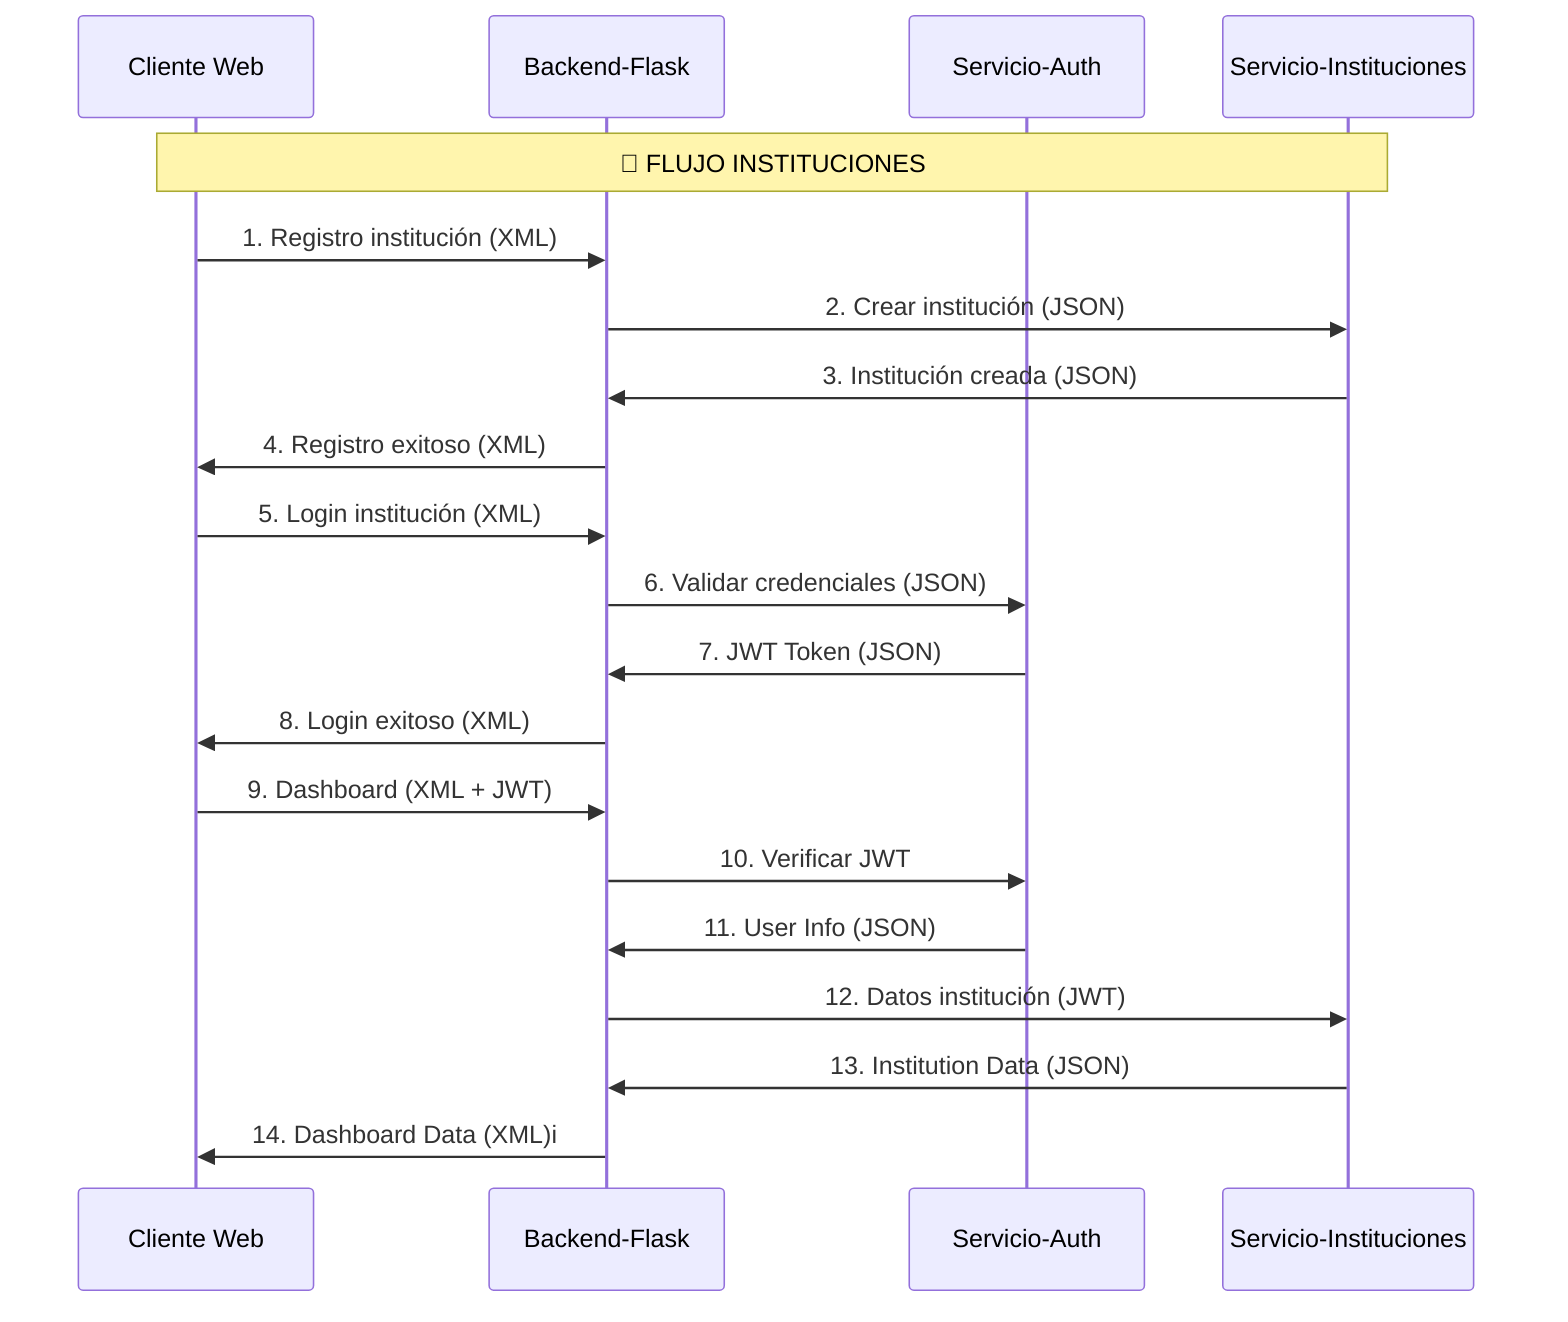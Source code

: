 sequenceDiagram
    participant CW as Cliente Web
    participant BF as Backend-Flask
    participant SA as Servicio-Auth
    participant SI as Servicio-Instituciones

    Note over CW,SI: 🏥 FLUJO INSTITUCIONES

    %% Registro
    CW->>BF: 1. Registro institución (XML)
    BF->>SI: 2. Crear institución (JSON)
    SI->>BF: 3. Institución creada (JSON)
    BF->>CW: 4. Registro exitoso (XML)

    %% Login
    CW->>BF: 5. Login institución (XML)
    BF->>SA: 6. Validar credenciales (JSON)
    SA->>BF: 7. JWT Token (JSON)
    BF->>CW: 8. Login exitoso (XML)

    %% Dashboard
    CW->>BF: 9. Dashboard (XML + JWT)
    BF->>SA: 10. Verificar JWT
    SA->>BF: 11. User Info (JSON)
    BF->>SI: 12. Datos institución (JWT)
    SI->>BF: 13. Institution Data (JSON)
    BF->>CW: 14. Dashboard Data (XML)i